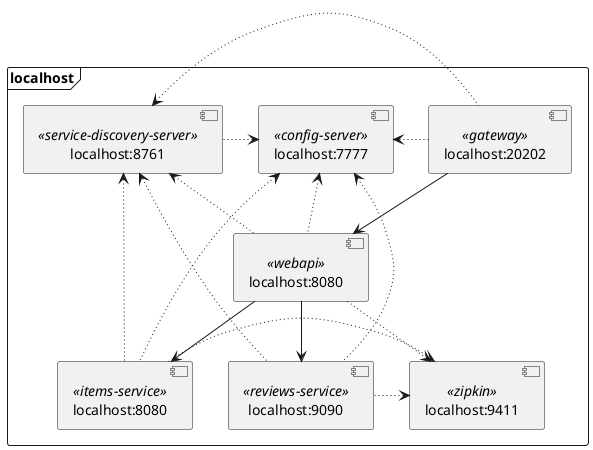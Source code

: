 @startuml

skinparam shadowing false

frame localhost {

    component localhost:7777 <<config-server>> as cs {
    }
    component localhost:8761 <<service-discovery-server>> as sds {
    }
    component localhost:20202 <<gateway>> as gateway {
    }
    component localhost:8080 <<webapi>> as webapi {
    }
    component localhost:8080 <<items-service>> as is {
    }
    component localhost:9090 <<reviews-service>> as rs {
    }
    component localhost:9411 <<zipkin>> as zipkin {
    }

    cs <~ gateway
    cs <~ webapi
    cs <~ is
    cs <~ rs
    cs <~ sds

    sds <~ gateway
    sds <~ webapi
    sds <~ is
    sds <~ rs

    gateway --> webapi
    webapi --> is
    webapi --> rs

    webapi ~> zipkin
    is ~> zipkin
    rs ~> zipkin
}

@enduml